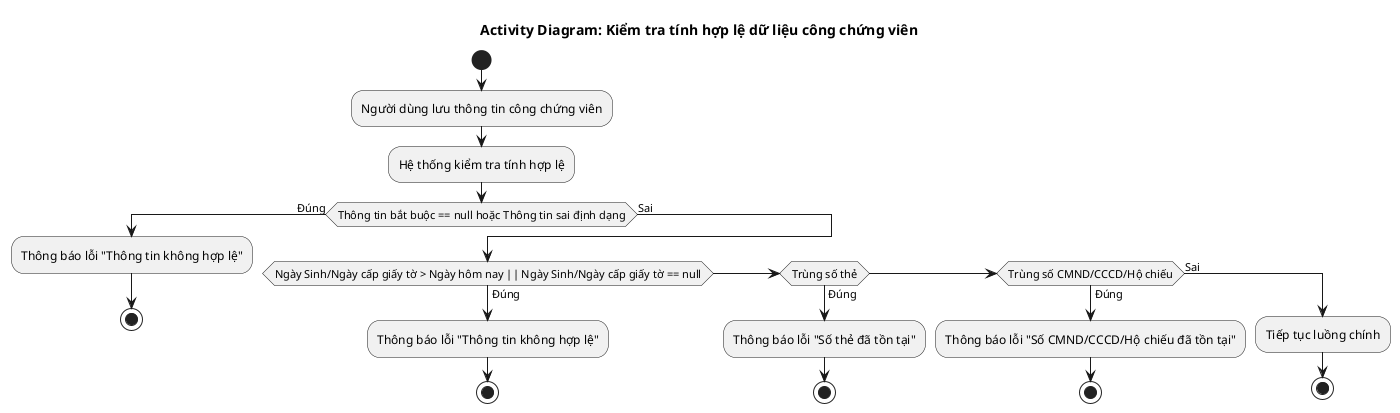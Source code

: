 @startuml AD_CCVManager_Create
!pragma layout smetana
title Activity Diagram: Kiểm tra tính hợp lệ dữ liệu công chứng viên
start
:Người dùng lưu thông tin công chứng viên;
:Hệ thống kiểm tra tính hợp lệ;
  if (Thông tin bắt buộc == null hoặc Thông tin sai định dạng) then (Đúng)
  :Thông báo lỗi "Thông tin không hợp lệ";
  stop
  else (Sai)
    if (Ngày Sinh/Ngày cấp giấy tờ > Ngày hôm nay || Ngày Sinh/Ngày cấp giấy tờ == null) then (Đúng)
    :Thông báo lỗi "Thông tin không hợp lệ";
    stop
    else if (Trùng số thẻ) then (Đúng)
    :Thông báo lỗi "Số thẻ đã tồn tại";
    stop
    else if (Trùng số CMND/CCCD/Hộ chiếu) then (Đúng)
    :Thông báo lỗi "Số CMND/CCCD/Hộ chiếu đã tồn tại";
    stop
    else (Sai)
    :Tiếp tục luồng chính;
    stop
    endif
  endif
@enduml
